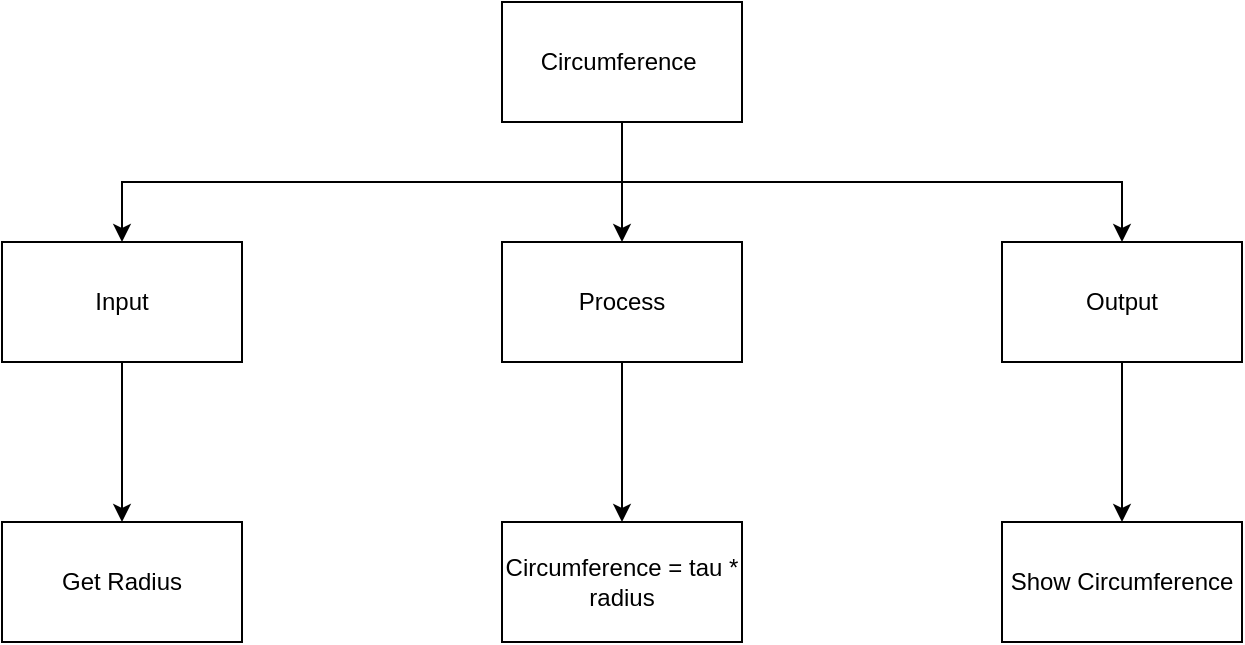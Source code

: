 <mxfile>
    <diagram id="_DZc8Zb0CNoM_-257idC" name="Top Down">
        <mxGraphModel dx="1074" dy="660" grid="1" gridSize="10" guides="1" tooltips="1" connect="1" arrows="1" fold="1" page="1" pageScale="1" pageWidth="827" pageHeight="1169" math="0" shadow="0">
            <root>
                <mxCell id="0"/>
                <mxCell id="1" parent="0"/>
                <mxCell id="5LLvvGwcvibRs2L-bnVo-1" value="" style="edgeStyle=orthogonalEdgeStyle;html=1;" edge="1" parent="1" source="5LLvvGwcvibRs2L-bnVo-3" target="5LLvvGwcvibRs2L-bnVo-18">
                    <mxGeometry relative="1" as="geometry"/>
                </mxCell>
                <mxCell id="5LLvvGwcvibRs2L-bnVo-3" value="Input" style="rounded=1;whiteSpace=wrap;html=1;" vertex="1" parent="1">
                    <mxGeometry x="310" y="220" width="120" height="60" as="geometry"/>
                </mxCell>
                <mxCell id="5LLvvGwcvibRs2L-bnVo-4" style="edgeStyle=none;html=1;" edge="1" parent="1" source="5LLvvGwcvibRs2L-bnVo-7" target="5LLvvGwcvibRs2L-bnVo-14">
                    <mxGeometry relative="1" as="geometry"/>
                </mxCell>
                <mxCell id="5LLvvGwcvibRs2L-bnVo-5" style="edgeStyle=orthogonalEdgeStyle;html=1;entryX=0.5;entryY=0;entryDx=0;entryDy=0;rounded=0;" edge="1" parent="1" source="5LLvvGwcvibRs2L-bnVo-7" target="5LLvvGwcvibRs2L-bnVo-3">
                    <mxGeometry relative="1" as="geometry">
                        <Array as="points">
                            <mxPoint x="620" y="190"/>
                            <mxPoint x="370" y="190"/>
                        </Array>
                    </mxGeometry>
                </mxCell>
                <mxCell id="5LLvvGwcvibRs2L-bnVo-6" style="edgeStyle=orthogonalEdgeStyle;html=1;rounded=0;" edge="1" parent="1" source="5LLvvGwcvibRs2L-bnVo-7" target="5LLvvGwcvibRs2L-bnVo-10">
                    <mxGeometry relative="1" as="geometry">
                        <Array as="points">
                            <mxPoint x="620" y="190"/>
                            <mxPoint x="870" y="190"/>
                        </Array>
                    </mxGeometry>
                </mxCell>
                <mxCell id="5LLvvGwcvibRs2L-bnVo-7" value="Area and Perimeter" style="rounded=1;whiteSpace=wrap;html=1;" vertex="1" parent="1">
                    <mxGeometry x="560" y="100" width="120" height="60" as="geometry"/>
                </mxCell>
                <mxCell id="5LLvvGwcvibRs2L-bnVo-8" value="" style="edgeStyle=orthogonalEdgeStyle;html=1;" edge="1" parent="1" source="5LLvvGwcvibRs2L-bnVo-10" target="5LLvvGwcvibRs2L-bnVo-15">
                    <mxGeometry relative="1" as="geometry"/>
                </mxCell>
                <mxCell id="5LLvvGwcvibRs2L-bnVo-10" value="Output" style="rounded=1;whiteSpace=wrap;html=1;" vertex="1" parent="1">
                    <mxGeometry x="810" y="220" width="120" height="60" as="geometry"/>
                </mxCell>
                <mxCell id="5LLvvGwcvibRs2L-bnVo-14" value="Process" style="rounded=1;whiteSpace=wrap;html=1;" vertex="1" parent="1">
                    <mxGeometry x="560" y="220" width="120" height="60" as="geometry"/>
                </mxCell>
                <mxCell id="5LLvvGwcvibRs2L-bnVo-15" value="" style="rounded=1;whiteSpace=wrap;html=1;" vertex="1" parent="1">
                    <mxGeometry x="810" y="360" width="120" height="60" as="geometry"/>
                </mxCell>
                <mxCell id="5LLvvGwcvibRs2L-bnVo-18" value="" style="rounded=1;whiteSpace=wrap;html=1;" vertex="1" parent="1">
                    <mxGeometry x="310" y="360" width="120" height="60" as="geometry"/>
                </mxCell>
                <mxCell id="5LLvvGwcvibRs2L-bnVo-21" value="Get Radius" style="rounded=0;whiteSpace=wrap;html=1;" vertex="1" parent="1">
                    <mxGeometry x="310" y="360" width="120" height="60" as="geometry"/>
                </mxCell>
                <mxCell id="5LLvvGwcvibRs2L-bnVo-24" value="Show Circumference" style="rounded=0;whiteSpace=wrap;html=1;" vertex="1" parent="1">
                    <mxGeometry x="810" y="360" width="120" height="60" as="geometry"/>
                </mxCell>
                <mxCell id="5LLvvGwcvibRs2L-bnVo-26" value="Input" style="rounded=0;whiteSpace=wrap;html=1;" vertex="1" parent="1">
                    <mxGeometry x="310" y="220" width="120" height="60" as="geometry"/>
                </mxCell>
                <mxCell id="5LLvvGwcvibRs2L-bnVo-31" style="edgeStyle=none;html=1;entryX=0.5;entryY=0;entryDx=0;entryDy=0;" edge="1" parent="1" source="5LLvvGwcvibRs2L-bnVo-27" target="5LLvvGwcvibRs2L-bnVo-30">
                    <mxGeometry relative="1" as="geometry"/>
                </mxCell>
                <mxCell id="5LLvvGwcvibRs2L-bnVo-27" value="Process" style="rounded=0;whiteSpace=wrap;html=1;" vertex="1" parent="1">
                    <mxGeometry x="560" y="220" width="120" height="60" as="geometry"/>
                </mxCell>
                <mxCell id="5LLvvGwcvibRs2L-bnVo-28" value="Output" style="rounded=0;whiteSpace=wrap;html=1;" vertex="1" parent="1">
                    <mxGeometry x="810" y="220" width="120" height="60" as="geometry"/>
                </mxCell>
                <mxCell id="5LLvvGwcvibRs2L-bnVo-29" value="Circumference&amp;nbsp;" style="rounded=0;whiteSpace=wrap;html=1;" vertex="1" parent="1">
                    <mxGeometry x="560" y="100" width="120" height="60" as="geometry"/>
                </mxCell>
                <mxCell id="5LLvvGwcvibRs2L-bnVo-30" value="Circumference = tau * radius" style="rounded=0;whiteSpace=wrap;html=1;" vertex="1" parent="1">
                    <mxGeometry x="560" y="360" width="120" height="60" as="geometry"/>
                </mxCell>
            </root>
        </mxGraphModel>
    </diagram>
    <diagram id="VeDtbEjDI0ghX3-zGdeA" name="Flow Chart">
        <mxGraphModel dx="1074" dy="660" grid="1" gridSize="10" guides="1" tooltips="1" connect="1" arrows="1" fold="1" page="1" pageScale="1" pageWidth="827" pageHeight="1169" math="0" shadow="0">
            <root>
                <mxCell id="uMb09kLgnlT-KgUNqAt1-0"/>
                <mxCell id="uMb09kLgnlT-KgUNqAt1-1" parent="uMb09kLgnlT-KgUNqAt1-0"/>
                <mxCell id="LWOOIehnj9QhIwqlsqKU-0" style="edgeStyle=none;html=1;entryX=0.5;entryY=0;entryDx=0;entryDy=0;" edge="1" parent="uMb09kLgnlT-KgUNqAt1-1" source="YuxJJCx9IDvfO1UOcmKX-0" target="YuxJJCx9IDvfO1UOcmKX-2">
                    <mxGeometry relative="1" as="geometry"/>
                </mxCell>
                <mxCell id="YuxJJCx9IDvfO1UOcmKX-0" value="Start" style="ellipse;whiteSpace=wrap;html=1;" vertex="1" parent="uMb09kLgnlT-KgUNqAt1-1">
                    <mxGeometry x="350" y="60" width="120" height="80" as="geometry"/>
                </mxCell>
                <mxCell id="LWOOIehnj9QhIwqlsqKU-3" style="edgeStyle=none;html=1;entryX=0.5;entryY=0;entryDx=0;entryDy=0;" edge="1" parent="uMb09kLgnlT-KgUNqAt1-1" source="YuxJJCx9IDvfO1UOcmKX-1" target="YuxJJCx9IDvfO1UOcmKX-3">
                    <mxGeometry relative="1" as="geometry"/>
                </mxCell>
                <mxCell id="YuxJJCx9IDvfO1UOcmKX-1" value="Display Circumference" style="shape=parallelogram;perimeter=parallelogramPerimeter;whiteSpace=wrap;html=1;fixedSize=1;" vertex="1" parent="uMb09kLgnlT-KgUNqAt1-1">
                    <mxGeometry x="350" y="420" width="120" height="60" as="geometry"/>
                </mxCell>
                <mxCell id="LWOOIehnj9QhIwqlsqKU-1" style="edgeStyle=none;html=1;" edge="1" parent="uMb09kLgnlT-KgUNqAt1-1" source="YuxJJCx9IDvfO1UOcmKX-2" target="YuxJJCx9IDvfO1UOcmKX-4">
                    <mxGeometry relative="1" as="geometry"/>
                </mxCell>
                <mxCell id="YuxJJCx9IDvfO1UOcmKX-2" value="Ask for Radius" style="shape=parallelogram;perimeter=parallelogramPerimeter;whiteSpace=wrap;html=1;fixedSize=1;" vertex="1" parent="uMb09kLgnlT-KgUNqAt1-1">
                    <mxGeometry x="350" y="190" width="120" height="60" as="geometry"/>
                </mxCell>
                <mxCell id="YuxJJCx9IDvfO1UOcmKX-3" value="Stop" style="ellipse;whiteSpace=wrap;html=1;" vertex="1" parent="uMb09kLgnlT-KgUNqAt1-1">
                    <mxGeometry x="350" y="530" width="120" height="80" as="geometry"/>
                </mxCell>
                <mxCell id="LWOOIehnj9QhIwqlsqKU-2" style="edgeStyle=none;html=1;" edge="1" parent="uMb09kLgnlT-KgUNqAt1-1" source="YuxJJCx9IDvfO1UOcmKX-4" target="YuxJJCx9IDvfO1UOcmKX-1">
                    <mxGeometry relative="1" as="geometry"/>
                </mxCell>
                <mxCell id="YuxJJCx9IDvfO1UOcmKX-4" value="&lt;span style=&quot;color: rgb(0, 0, 0); font-family: helvetica; font-size: 12px; font-style: normal; font-weight: 400; letter-spacing: normal; text-align: center; text-indent: 0px; text-transform: none; word-spacing: 0px; background-color: rgb(248, 249, 250); display: inline; float: none;&quot;&gt;Circumference = tau * radius&lt;/span&gt;" style="rounded=0;whiteSpace=wrap;html=1;" vertex="1" parent="uMb09kLgnlT-KgUNqAt1-1">
                    <mxGeometry x="350" y="310" width="120" height="60" as="geometry"/>
                </mxCell>
            </root>
        </mxGraphModel>
    </diagram>
</mxfile>